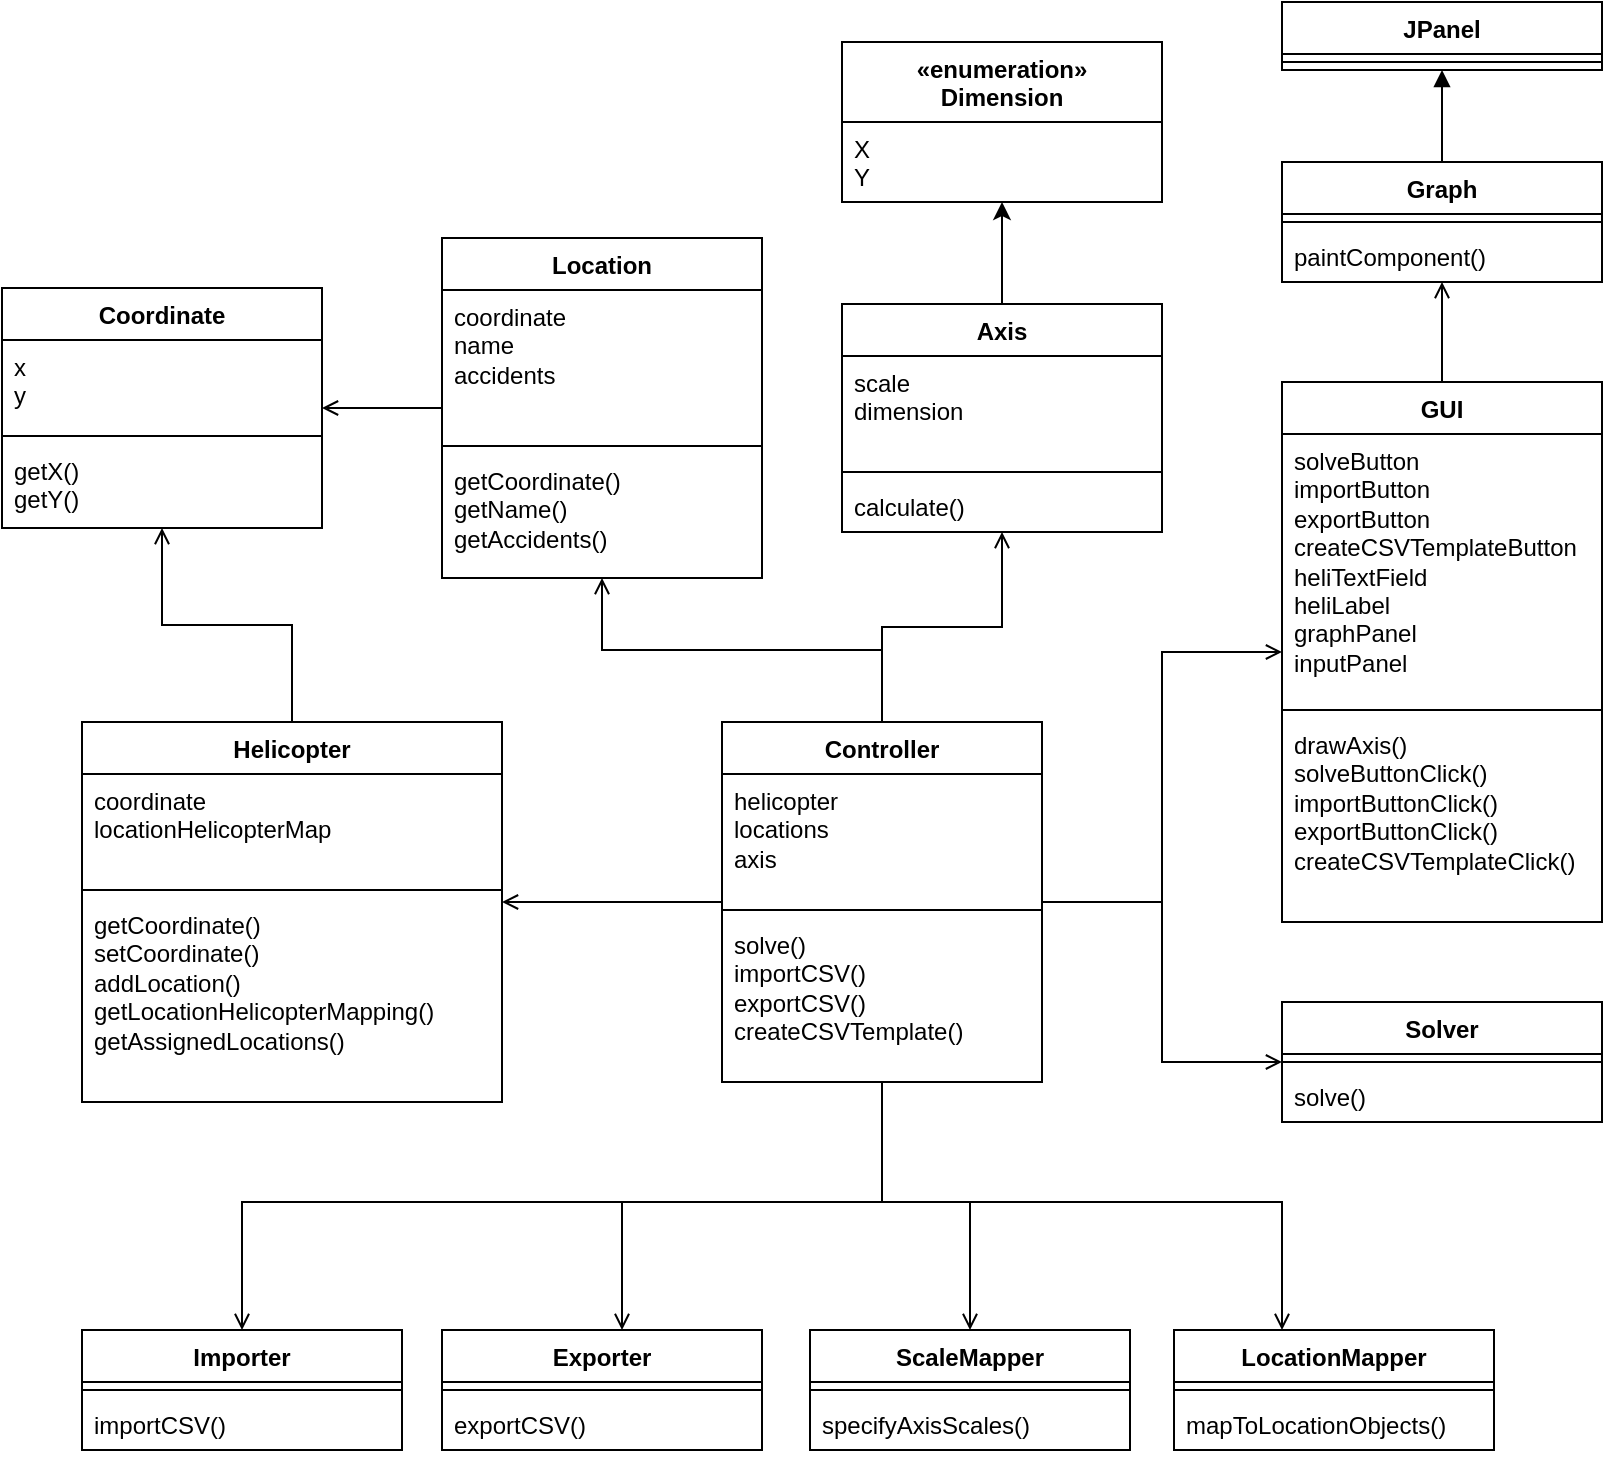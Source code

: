 <mxfile version="23.0.2" type="device">
  <diagram id="C5RBs43oDa-KdzZeNtuy" name="Page-1">
    <mxGraphModel dx="1243" dy="641" grid="1" gridSize="10" guides="1" tooltips="1" connect="1" arrows="1" fold="1" page="1" pageScale="1" pageWidth="827" pageHeight="1169" math="0" shadow="0">
      <root>
        <mxCell id="WIyWlLk6GJQsqaUBKTNV-0" />
        <mxCell id="WIyWlLk6GJQsqaUBKTNV-1" parent="WIyWlLk6GJQsqaUBKTNV-0" />
        <mxCell id="jCvs58Pun3LBgpKlKiIc-9" style="edgeStyle=orthogonalEdgeStyle;rounded=0;orthogonalLoop=1;jettySize=auto;html=1;endArrow=open;endFill=0;" edge="1" parent="WIyWlLk6GJQsqaUBKTNV-1" source="C9QC6dtbuInkQibl6JLa-0" target="jCvs58Pun3LBgpKlKiIc-0">
          <mxGeometry relative="1" as="geometry" />
        </mxCell>
        <mxCell id="C9QC6dtbuInkQibl6JLa-0" value="GUI&lt;br&gt;" style="swimlane;fontStyle=1;align=center;verticalAlign=top;childLayout=stackLayout;horizontal=1;startSize=26;horizontalStack=0;resizeParent=1;resizeParentMax=0;resizeLast=0;collapsible=1;marginBottom=0;whiteSpace=wrap;html=1;" parent="WIyWlLk6GJQsqaUBKTNV-1" vertex="1">
          <mxGeometry x="654" y="250" width="160" height="270" as="geometry" />
        </mxCell>
        <mxCell id="C9QC6dtbuInkQibl6JLa-1" value="solveButton&lt;br&gt;importButton&lt;br&gt;exportButton&lt;br&gt;createCSVTemplateButton&lt;br&gt;heliTextField&lt;br&gt;heliLabel&lt;br&gt;graphPanel&lt;br&gt;inputPanel" style="text;strokeColor=none;fillColor=none;align=left;verticalAlign=top;spacingLeft=4;spacingRight=4;overflow=hidden;rotatable=0;points=[[0,0.5],[1,0.5]];portConstraint=eastwest;whiteSpace=wrap;html=1;" parent="C9QC6dtbuInkQibl6JLa-0" vertex="1">
          <mxGeometry y="26" width="160" height="134" as="geometry" />
        </mxCell>
        <mxCell id="C9QC6dtbuInkQibl6JLa-2" value="" style="line;strokeWidth=1;fillColor=none;align=left;verticalAlign=middle;spacingTop=-1;spacingLeft=3;spacingRight=3;rotatable=0;labelPosition=right;points=[];portConstraint=eastwest;strokeColor=inherit;" parent="C9QC6dtbuInkQibl6JLa-0" vertex="1">
          <mxGeometry y="160" width="160" height="8" as="geometry" />
        </mxCell>
        <mxCell id="C9QC6dtbuInkQibl6JLa-3" value="drawAxis()&lt;br&gt;solveButtonClick()&lt;br&gt;importButtonClick()&lt;br&gt;exportButtonClick()&lt;br&gt;createCSVTemplateClick()" style="text;strokeColor=none;fillColor=none;align=left;verticalAlign=top;spacingLeft=4;spacingRight=4;overflow=hidden;rotatable=0;points=[[0,0.5],[1,0.5]];portConstraint=eastwest;whiteSpace=wrap;html=1;" parent="C9QC6dtbuInkQibl6JLa-0" vertex="1">
          <mxGeometry y="168" width="160" height="102" as="geometry" />
        </mxCell>
        <mxCell id="C9QC6dtbuInkQibl6JLa-4" value="Importer" style="swimlane;fontStyle=1;align=center;verticalAlign=top;childLayout=stackLayout;horizontal=1;startSize=26;horizontalStack=0;resizeParent=1;resizeParentMax=0;resizeLast=0;collapsible=1;marginBottom=0;whiteSpace=wrap;html=1;" parent="WIyWlLk6GJQsqaUBKTNV-1" vertex="1">
          <mxGeometry x="54" y="724" width="160" height="60" as="geometry" />
        </mxCell>
        <mxCell id="C9QC6dtbuInkQibl6JLa-6" value="" style="line;strokeWidth=1;fillColor=none;align=left;verticalAlign=middle;spacingTop=-1;spacingLeft=3;spacingRight=3;rotatable=0;labelPosition=right;points=[];portConstraint=eastwest;strokeColor=inherit;" parent="C9QC6dtbuInkQibl6JLa-4" vertex="1">
          <mxGeometry y="26" width="160" height="8" as="geometry" />
        </mxCell>
        <mxCell id="C9QC6dtbuInkQibl6JLa-7" value="importCSV()" style="text;strokeColor=none;fillColor=none;align=left;verticalAlign=top;spacingLeft=4;spacingRight=4;overflow=hidden;rotatable=0;points=[[0,0.5],[1,0.5]];portConstraint=eastwest;whiteSpace=wrap;html=1;" parent="C9QC6dtbuInkQibl6JLa-4" vertex="1">
          <mxGeometry y="34" width="160" height="26" as="geometry" />
        </mxCell>
        <mxCell id="C9QC6dtbuInkQibl6JLa-8" value="Exporter" style="swimlane;fontStyle=1;align=center;verticalAlign=top;childLayout=stackLayout;horizontal=1;startSize=26;horizontalStack=0;resizeParent=1;resizeParentMax=0;resizeLast=0;collapsible=1;marginBottom=0;whiteSpace=wrap;html=1;" parent="WIyWlLk6GJQsqaUBKTNV-1" vertex="1">
          <mxGeometry x="234" y="724" width="160" height="60" as="geometry" />
        </mxCell>
        <mxCell id="C9QC6dtbuInkQibl6JLa-10" value="" style="line;strokeWidth=1;fillColor=none;align=left;verticalAlign=middle;spacingTop=-1;spacingLeft=3;spacingRight=3;rotatable=0;labelPosition=right;points=[];portConstraint=eastwest;strokeColor=inherit;" parent="C9QC6dtbuInkQibl6JLa-8" vertex="1">
          <mxGeometry y="26" width="160" height="8" as="geometry" />
        </mxCell>
        <mxCell id="C9QC6dtbuInkQibl6JLa-11" value="exportCSV()" style="text;strokeColor=none;fillColor=none;align=left;verticalAlign=top;spacingLeft=4;spacingRight=4;overflow=hidden;rotatable=0;points=[[0,0.5],[1,0.5]];portConstraint=eastwest;whiteSpace=wrap;html=1;" parent="C9QC6dtbuInkQibl6JLa-8" vertex="1">
          <mxGeometry y="34" width="160" height="26" as="geometry" />
        </mxCell>
        <mxCell id="C9QC6dtbuInkQibl6JLa-49" style="edgeStyle=orthogonalEdgeStyle;shape=connector;rounded=0;orthogonalLoop=1;jettySize=auto;html=1;labelBackgroundColor=default;strokeColor=default;align=center;verticalAlign=middle;fontFamily=Helvetica;fontSize=11;fontColor=default;startArrow=none;startFill=0;endArrow=open;endFill=0;" parent="WIyWlLk6GJQsqaUBKTNV-1" source="C9QC6dtbuInkQibl6JLa-12" target="C9QC6dtbuInkQibl6JLa-20" edge="1">
          <mxGeometry relative="1" as="geometry" />
        </mxCell>
        <mxCell id="C9QC6dtbuInkQibl6JLa-12" value="Helicopter" style="swimlane;fontStyle=1;align=center;verticalAlign=top;childLayout=stackLayout;horizontal=1;startSize=26;horizontalStack=0;resizeParent=1;resizeParentMax=0;resizeLast=0;collapsible=1;marginBottom=0;whiteSpace=wrap;html=1;" parent="WIyWlLk6GJQsqaUBKTNV-1" vertex="1">
          <mxGeometry x="54" y="420" width="210" height="190" as="geometry" />
        </mxCell>
        <mxCell id="C9QC6dtbuInkQibl6JLa-13" value="coordinate&lt;br&gt;locationHelicopterMap" style="text;strokeColor=none;fillColor=none;align=left;verticalAlign=top;spacingLeft=4;spacingRight=4;overflow=hidden;rotatable=0;points=[[0,0.5],[1,0.5]];portConstraint=eastwest;whiteSpace=wrap;html=1;" parent="C9QC6dtbuInkQibl6JLa-12" vertex="1">
          <mxGeometry y="26" width="210" height="54" as="geometry" />
        </mxCell>
        <mxCell id="C9QC6dtbuInkQibl6JLa-14" value="" style="line;strokeWidth=1;fillColor=none;align=left;verticalAlign=middle;spacingTop=-1;spacingLeft=3;spacingRight=3;rotatable=0;labelPosition=right;points=[];portConstraint=eastwest;strokeColor=inherit;" parent="C9QC6dtbuInkQibl6JLa-12" vertex="1">
          <mxGeometry y="80" width="210" height="8" as="geometry" />
        </mxCell>
        <mxCell id="C9QC6dtbuInkQibl6JLa-15" value="getCoordinate()&lt;br&gt;setCoordinate()&lt;br&gt;addLocation()&lt;br&gt;getLocationHelicopterMapping()&lt;br&gt;getAssignedLocations()" style="text;strokeColor=none;fillColor=none;align=left;verticalAlign=top;spacingLeft=4;spacingRight=4;overflow=hidden;rotatable=0;points=[[0,0.5],[1,0.5]];portConstraint=eastwest;whiteSpace=wrap;html=1;" parent="C9QC6dtbuInkQibl6JLa-12" vertex="1">
          <mxGeometry y="88" width="210" height="102" as="geometry" />
        </mxCell>
        <mxCell id="C9QC6dtbuInkQibl6JLa-48" style="edgeStyle=orthogonalEdgeStyle;shape=connector;rounded=0;orthogonalLoop=1;jettySize=auto;html=1;labelBackgroundColor=default;strokeColor=default;align=center;verticalAlign=middle;fontFamily=Helvetica;fontSize=11;fontColor=default;startArrow=none;startFill=0;endArrow=open;endFill=0;" parent="WIyWlLk6GJQsqaUBKTNV-1" source="C9QC6dtbuInkQibl6JLa-16" target="C9QC6dtbuInkQibl6JLa-20" edge="1">
          <mxGeometry relative="1" as="geometry" />
        </mxCell>
        <mxCell id="C9QC6dtbuInkQibl6JLa-16" value="Location" style="swimlane;fontStyle=1;align=center;verticalAlign=top;childLayout=stackLayout;horizontal=1;startSize=26;horizontalStack=0;resizeParent=1;resizeParentMax=0;resizeLast=0;collapsible=1;marginBottom=0;whiteSpace=wrap;html=1;" parent="WIyWlLk6GJQsqaUBKTNV-1" vertex="1">
          <mxGeometry x="234" y="178" width="160" height="170" as="geometry" />
        </mxCell>
        <mxCell id="C9QC6dtbuInkQibl6JLa-17" value="coordinate&amp;nbsp;&lt;br&gt;name&lt;br&gt;accidents" style="text;strokeColor=none;fillColor=none;align=left;verticalAlign=top;spacingLeft=4;spacingRight=4;overflow=hidden;rotatable=0;points=[[0,0.5],[1,0.5]];portConstraint=eastwest;whiteSpace=wrap;html=1;" parent="C9QC6dtbuInkQibl6JLa-16" vertex="1">
          <mxGeometry y="26" width="160" height="74" as="geometry" />
        </mxCell>
        <mxCell id="C9QC6dtbuInkQibl6JLa-18" value="" style="line;strokeWidth=1;fillColor=none;align=left;verticalAlign=middle;spacingTop=-1;spacingLeft=3;spacingRight=3;rotatable=0;labelPosition=right;points=[];portConstraint=eastwest;strokeColor=inherit;" parent="C9QC6dtbuInkQibl6JLa-16" vertex="1">
          <mxGeometry y="100" width="160" height="8" as="geometry" />
        </mxCell>
        <mxCell id="C9QC6dtbuInkQibl6JLa-19" value="getCoordinate()&lt;br&gt;getName()&lt;br&gt;getAccidents()" style="text;strokeColor=none;fillColor=none;align=left;verticalAlign=top;spacingLeft=4;spacingRight=4;overflow=hidden;rotatable=0;points=[[0,0.5],[1,0.5]];portConstraint=eastwest;whiteSpace=wrap;html=1;" parent="C9QC6dtbuInkQibl6JLa-16" vertex="1">
          <mxGeometry y="108" width="160" height="62" as="geometry" />
        </mxCell>
        <mxCell id="jCvs58Pun3LBgpKlKiIc-15" style="edgeStyle=orthogonalEdgeStyle;rounded=0;orthogonalLoop=1;jettySize=auto;html=1;" edge="1" parent="WIyWlLk6GJQsqaUBKTNV-1" source="C9QC6dtbuInkQibl6JLa-24" target="jCvs58Pun3LBgpKlKiIc-10">
          <mxGeometry relative="1" as="geometry" />
        </mxCell>
        <mxCell id="C9QC6dtbuInkQibl6JLa-24" value="Axis" style="swimlane;fontStyle=1;align=center;verticalAlign=top;childLayout=stackLayout;horizontal=1;startSize=26;horizontalStack=0;resizeParent=1;resizeParentMax=0;resizeLast=0;collapsible=1;marginBottom=0;whiteSpace=wrap;html=1;" parent="WIyWlLk6GJQsqaUBKTNV-1" vertex="1">
          <mxGeometry x="434" y="211" width="160" height="114" as="geometry" />
        </mxCell>
        <mxCell id="C9QC6dtbuInkQibl6JLa-25" value="scale&lt;br&gt;dimension" style="text;strokeColor=none;fillColor=none;align=left;verticalAlign=top;spacingLeft=4;spacingRight=4;overflow=hidden;rotatable=0;points=[[0,0.5],[1,0.5]];portConstraint=eastwest;whiteSpace=wrap;html=1;" parent="C9QC6dtbuInkQibl6JLa-24" vertex="1">
          <mxGeometry y="26" width="160" height="54" as="geometry" />
        </mxCell>
        <mxCell id="C9QC6dtbuInkQibl6JLa-26" value="" style="line;strokeWidth=1;fillColor=none;align=left;verticalAlign=middle;spacingTop=-1;spacingLeft=3;spacingRight=3;rotatable=0;labelPosition=right;points=[];portConstraint=eastwest;strokeColor=inherit;" parent="C9QC6dtbuInkQibl6JLa-24" vertex="1">
          <mxGeometry y="80" width="160" height="8" as="geometry" />
        </mxCell>
        <mxCell id="C9QC6dtbuInkQibl6JLa-27" value="calculate()" style="text;strokeColor=none;fillColor=none;align=left;verticalAlign=top;spacingLeft=4;spacingRight=4;overflow=hidden;rotatable=0;points=[[0,0.5],[1,0.5]];portConstraint=eastwest;whiteSpace=wrap;html=1;" parent="C9QC6dtbuInkQibl6JLa-24" vertex="1">
          <mxGeometry y="88" width="160" height="26" as="geometry" />
        </mxCell>
        <mxCell id="C9QC6dtbuInkQibl6JLa-28" value="LocationMapper" style="swimlane;fontStyle=1;align=center;verticalAlign=top;childLayout=stackLayout;horizontal=1;startSize=26;horizontalStack=0;resizeParent=1;resizeParentMax=0;resizeLast=0;collapsible=1;marginBottom=0;whiteSpace=wrap;html=1;" parent="WIyWlLk6GJQsqaUBKTNV-1" vertex="1">
          <mxGeometry x="600" y="724" width="160" height="60" as="geometry" />
        </mxCell>
        <mxCell id="C9QC6dtbuInkQibl6JLa-30" value="" style="line;strokeWidth=1;fillColor=none;align=left;verticalAlign=middle;spacingTop=-1;spacingLeft=3;spacingRight=3;rotatable=0;labelPosition=right;points=[];portConstraint=eastwest;strokeColor=inherit;" parent="C9QC6dtbuInkQibl6JLa-28" vertex="1">
          <mxGeometry y="26" width="160" height="8" as="geometry" />
        </mxCell>
        <mxCell id="C9QC6dtbuInkQibl6JLa-31" value="mapToLocationObjects()" style="text;strokeColor=none;fillColor=none;align=left;verticalAlign=top;spacingLeft=4;spacingRight=4;overflow=hidden;rotatable=0;points=[[0,0.5],[1,0.5]];portConstraint=eastwest;whiteSpace=wrap;html=1;" parent="C9QC6dtbuInkQibl6JLa-28" vertex="1">
          <mxGeometry y="34" width="160" height="26" as="geometry" />
        </mxCell>
        <mxCell id="C9QC6dtbuInkQibl6JLa-32" value="ScaleMapper" style="swimlane;fontStyle=1;align=center;verticalAlign=top;childLayout=stackLayout;horizontal=1;startSize=26;horizontalStack=0;resizeParent=1;resizeParentMax=0;resizeLast=0;collapsible=1;marginBottom=0;whiteSpace=wrap;html=1;" parent="WIyWlLk6GJQsqaUBKTNV-1" vertex="1">
          <mxGeometry x="418" y="724" width="160" height="60" as="geometry" />
        </mxCell>
        <mxCell id="C9QC6dtbuInkQibl6JLa-34" value="" style="line;strokeWidth=1;fillColor=none;align=left;verticalAlign=middle;spacingTop=-1;spacingLeft=3;spacingRight=3;rotatable=0;labelPosition=right;points=[];portConstraint=eastwest;strokeColor=inherit;" parent="C9QC6dtbuInkQibl6JLa-32" vertex="1">
          <mxGeometry y="26" width="160" height="8" as="geometry" />
        </mxCell>
        <mxCell id="C9QC6dtbuInkQibl6JLa-35" value="specifyAxisScales()" style="text;strokeColor=none;fillColor=none;align=left;verticalAlign=top;spacingLeft=4;spacingRight=4;overflow=hidden;rotatable=0;points=[[0,0.5],[1,0.5]];portConstraint=eastwest;whiteSpace=wrap;html=1;" parent="C9QC6dtbuInkQibl6JLa-32" vertex="1">
          <mxGeometry y="34" width="160" height="26" as="geometry" />
        </mxCell>
        <mxCell id="C9QC6dtbuInkQibl6JLa-36" value="Solver" style="swimlane;fontStyle=1;align=center;verticalAlign=top;childLayout=stackLayout;horizontal=1;startSize=26;horizontalStack=0;resizeParent=1;resizeParentMax=0;resizeLast=0;collapsible=1;marginBottom=0;whiteSpace=wrap;html=1;" parent="WIyWlLk6GJQsqaUBKTNV-1" vertex="1">
          <mxGeometry x="654" y="560" width="160" height="60" as="geometry" />
        </mxCell>
        <mxCell id="C9QC6dtbuInkQibl6JLa-38" value="" style="line;strokeWidth=1;fillColor=none;align=left;verticalAlign=middle;spacingTop=-1;spacingLeft=3;spacingRight=3;rotatable=0;labelPosition=right;points=[];portConstraint=eastwest;strokeColor=inherit;" parent="C9QC6dtbuInkQibl6JLa-36" vertex="1">
          <mxGeometry y="26" width="160" height="8" as="geometry" />
        </mxCell>
        <mxCell id="C9QC6dtbuInkQibl6JLa-39" value="solve()" style="text;strokeColor=none;fillColor=none;align=left;verticalAlign=top;spacingLeft=4;spacingRight=4;overflow=hidden;rotatable=0;points=[[0,0.5],[1,0.5]];portConstraint=eastwest;whiteSpace=wrap;html=1;" parent="C9QC6dtbuInkQibl6JLa-36" vertex="1">
          <mxGeometry y="34" width="160" height="26" as="geometry" />
        </mxCell>
        <mxCell id="C9QC6dtbuInkQibl6JLa-45" style="edgeStyle=orthogonalEdgeStyle;shape=connector;rounded=0;orthogonalLoop=1;jettySize=auto;html=1;labelBackgroundColor=default;strokeColor=default;align=center;verticalAlign=middle;fontFamily=Helvetica;fontSize=11;fontColor=default;startArrow=none;startFill=0;endArrow=open;endFill=0;" parent="WIyWlLk6GJQsqaUBKTNV-1" source="C9QC6dtbuInkQibl6JLa-40" target="C9QC6dtbuInkQibl6JLa-0" edge="1">
          <mxGeometry relative="1" as="geometry" />
        </mxCell>
        <mxCell id="C9QC6dtbuInkQibl6JLa-46" style="edgeStyle=orthogonalEdgeStyle;shape=connector;rounded=0;orthogonalLoop=1;jettySize=auto;html=1;labelBackgroundColor=default;strokeColor=default;align=center;verticalAlign=middle;fontFamily=Helvetica;fontSize=11;fontColor=default;startArrow=none;startFill=0;endArrow=open;endFill=0;" parent="WIyWlLk6GJQsqaUBKTNV-1" source="C9QC6dtbuInkQibl6JLa-40" target="C9QC6dtbuInkQibl6JLa-12" edge="1">
          <mxGeometry relative="1" as="geometry">
            <Array as="points">
              <mxPoint x="264" y="510" />
              <mxPoint x="264" y="510" />
            </Array>
          </mxGeometry>
        </mxCell>
        <mxCell id="C9QC6dtbuInkQibl6JLa-47" style="edgeStyle=orthogonalEdgeStyle;shape=connector;rounded=0;orthogonalLoop=1;jettySize=auto;html=1;labelBackgroundColor=default;strokeColor=default;align=center;verticalAlign=middle;fontFamily=Helvetica;fontSize=11;fontColor=default;startArrow=none;startFill=0;endArrow=open;endFill=0;" parent="WIyWlLk6GJQsqaUBKTNV-1" source="C9QC6dtbuInkQibl6JLa-40" target="C9QC6dtbuInkQibl6JLa-16" edge="1">
          <mxGeometry relative="1" as="geometry">
            <Array as="points" />
          </mxGeometry>
        </mxCell>
        <mxCell id="C9QC6dtbuInkQibl6JLa-51" style="edgeStyle=orthogonalEdgeStyle;shape=connector;rounded=0;orthogonalLoop=1;jettySize=auto;html=1;labelBackgroundColor=default;strokeColor=default;align=center;verticalAlign=middle;fontFamily=Helvetica;fontSize=11;fontColor=default;startArrow=none;startFill=0;endArrow=open;endFill=0;" parent="WIyWlLk6GJQsqaUBKTNV-1" source="C9QC6dtbuInkQibl6JLa-40" target="C9QC6dtbuInkQibl6JLa-24" edge="1">
          <mxGeometry relative="1" as="geometry" />
        </mxCell>
        <mxCell id="C9QC6dtbuInkQibl6JLa-52" style="edgeStyle=orthogonalEdgeStyle;shape=connector;rounded=0;orthogonalLoop=1;jettySize=auto;html=1;labelBackgroundColor=default;strokeColor=default;align=center;verticalAlign=middle;fontFamily=Helvetica;fontSize=11;fontColor=default;startArrow=none;startFill=0;endArrow=open;endFill=0;" parent="WIyWlLk6GJQsqaUBKTNV-1" source="C9QC6dtbuInkQibl6JLa-40" target="C9QC6dtbuInkQibl6JLa-4" edge="1">
          <mxGeometry relative="1" as="geometry">
            <Array as="points">
              <mxPoint x="454" y="660" />
              <mxPoint x="134" y="660" />
            </Array>
          </mxGeometry>
        </mxCell>
        <mxCell id="C9QC6dtbuInkQibl6JLa-53" style="edgeStyle=orthogonalEdgeStyle;shape=connector;rounded=0;orthogonalLoop=1;jettySize=auto;html=1;labelBackgroundColor=default;strokeColor=default;align=center;verticalAlign=middle;fontFamily=Helvetica;fontSize=11;fontColor=default;startArrow=none;startFill=0;endArrow=open;endFill=0;" parent="WIyWlLk6GJQsqaUBKTNV-1" source="C9QC6dtbuInkQibl6JLa-40" target="C9QC6dtbuInkQibl6JLa-8" edge="1">
          <mxGeometry relative="1" as="geometry">
            <Array as="points">
              <mxPoint x="454" y="660" />
              <mxPoint x="324" y="660" />
            </Array>
          </mxGeometry>
        </mxCell>
        <mxCell id="C9QC6dtbuInkQibl6JLa-54" style="edgeStyle=orthogonalEdgeStyle;shape=connector;rounded=0;orthogonalLoop=1;jettySize=auto;html=1;labelBackgroundColor=default;strokeColor=default;align=center;verticalAlign=middle;fontFamily=Helvetica;fontSize=11;fontColor=default;startArrow=none;startFill=0;endArrow=open;endFill=0;" parent="WIyWlLk6GJQsqaUBKTNV-1" source="C9QC6dtbuInkQibl6JLa-40" target="C9QC6dtbuInkQibl6JLa-28" edge="1">
          <mxGeometry relative="1" as="geometry">
            <Array as="points">
              <mxPoint x="454" y="660" />
              <mxPoint x="654" y="660" />
            </Array>
          </mxGeometry>
        </mxCell>
        <mxCell id="C9QC6dtbuInkQibl6JLa-55" style="edgeStyle=orthogonalEdgeStyle;shape=connector;rounded=0;orthogonalLoop=1;jettySize=auto;html=1;labelBackgroundColor=default;strokeColor=default;align=center;verticalAlign=middle;fontFamily=Helvetica;fontSize=11;fontColor=default;startArrow=none;startFill=0;endArrow=open;endFill=0;" parent="WIyWlLk6GJQsqaUBKTNV-1" source="C9QC6dtbuInkQibl6JLa-40" target="C9QC6dtbuInkQibl6JLa-32" edge="1">
          <mxGeometry relative="1" as="geometry">
            <Array as="points">
              <mxPoint x="454" y="660" />
              <mxPoint x="498" y="660" />
            </Array>
          </mxGeometry>
        </mxCell>
        <mxCell id="C9QC6dtbuInkQibl6JLa-40" value="Controller" style="swimlane;fontStyle=1;align=center;verticalAlign=top;childLayout=stackLayout;horizontal=1;startSize=26;horizontalStack=0;resizeParent=1;resizeParentMax=0;resizeLast=0;collapsible=1;marginBottom=0;whiteSpace=wrap;html=1;" parent="WIyWlLk6GJQsqaUBKTNV-1" vertex="1">
          <mxGeometry x="374" y="420" width="160" height="180" as="geometry" />
        </mxCell>
        <mxCell id="C9QC6dtbuInkQibl6JLa-41" value="helicopter&lt;br&gt;locations&lt;br&gt;axis" style="text;strokeColor=none;fillColor=none;align=left;verticalAlign=top;spacingLeft=4;spacingRight=4;overflow=hidden;rotatable=0;points=[[0,0.5],[1,0.5]];portConstraint=eastwest;whiteSpace=wrap;html=1;" parent="C9QC6dtbuInkQibl6JLa-40" vertex="1">
          <mxGeometry y="26" width="160" height="64" as="geometry" />
        </mxCell>
        <mxCell id="C9QC6dtbuInkQibl6JLa-42" value="" style="line;strokeWidth=1;fillColor=none;align=left;verticalAlign=middle;spacingTop=-1;spacingLeft=3;spacingRight=3;rotatable=0;labelPosition=right;points=[];portConstraint=eastwest;strokeColor=inherit;" parent="C9QC6dtbuInkQibl6JLa-40" vertex="1">
          <mxGeometry y="90" width="160" height="8" as="geometry" />
        </mxCell>
        <mxCell id="C9QC6dtbuInkQibl6JLa-43" value="solve()&lt;br&gt;importCSV()&lt;br&gt;exportCSV()&lt;br&gt;createCSVTemplate()" style="text;strokeColor=none;fillColor=none;align=left;verticalAlign=top;spacingLeft=4;spacingRight=4;overflow=hidden;rotatable=0;points=[[0,0.5],[1,0.5]];portConstraint=eastwest;whiteSpace=wrap;html=1;" parent="C9QC6dtbuInkQibl6JLa-40" vertex="1">
          <mxGeometry y="98" width="160" height="82" as="geometry" />
        </mxCell>
        <mxCell id="C9QC6dtbuInkQibl6JLa-44" style="edgeStyle=orthogonalEdgeStyle;rounded=0;orthogonalLoop=1;jettySize=auto;html=1;endArrow=none;endFill=0;startArrow=open;startFill=0;" parent="WIyWlLk6GJQsqaUBKTNV-1" source="C9QC6dtbuInkQibl6JLa-36" target="C9QC6dtbuInkQibl6JLa-40" edge="1">
          <mxGeometry relative="1" as="geometry">
            <mxPoint x="654.0" y="579" as="sourcePoint" />
          </mxGeometry>
        </mxCell>
        <mxCell id="C9QC6dtbuInkQibl6JLa-20" value="Coordinate" style="swimlane;fontStyle=1;align=center;verticalAlign=top;childLayout=stackLayout;horizontal=1;startSize=26;horizontalStack=0;resizeParent=1;resizeParentMax=0;resizeLast=0;collapsible=1;marginBottom=0;whiteSpace=wrap;html=1;" parent="WIyWlLk6GJQsqaUBKTNV-1" vertex="1">
          <mxGeometry x="14" y="203" width="160" height="120" as="geometry" />
        </mxCell>
        <mxCell id="C9QC6dtbuInkQibl6JLa-21" value="x&lt;br&gt;y" style="text;strokeColor=none;fillColor=none;align=left;verticalAlign=top;spacingLeft=4;spacingRight=4;overflow=hidden;rotatable=0;points=[[0,0.5],[1,0.5]];portConstraint=eastwest;whiteSpace=wrap;html=1;" parent="C9QC6dtbuInkQibl6JLa-20" vertex="1">
          <mxGeometry y="26" width="160" height="44" as="geometry" />
        </mxCell>
        <mxCell id="C9QC6dtbuInkQibl6JLa-22" value="" style="line;strokeWidth=1;fillColor=none;align=left;verticalAlign=middle;spacingTop=-1;spacingLeft=3;spacingRight=3;rotatable=0;labelPosition=right;points=[];portConstraint=eastwest;strokeColor=inherit;" parent="C9QC6dtbuInkQibl6JLa-20" vertex="1">
          <mxGeometry y="70" width="160" height="8" as="geometry" />
        </mxCell>
        <mxCell id="C9QC6dtbuInkQibl6JLa-23" value="getX()&lt;br&gt;getY()" style="text;strokeColor=none;fillColor=none;align=left;verticalAlign=top;spacingLeft=4;spacingRight=4;overflow=hidden;rotatable=0;points=[[0,0.5],[1,0.5]];portConstraint=eastwest;whiteSpace=wrap;html=1;" parent="C9QC6dtbuInkQibl6JLa-20" vertex="1">
          <mxGeometry y="78" width="160" height="42" as="geometry" />
        </mxCell>
        <mxCell id="jCvs58Pun3LBgpKlKiIc-8" style="edgeStyle=orthogonalEdgeStyle;rounded=0;orthogonalLoop=1;jettySize=auto;html=1;endArrow=block;endFill=1;" edge="1" parent="WIyWlLk6GJQsqaUBKTNV-1" source="jCvs58Pun3LBgpKlKiIc-0" target="jCvs58Pun3LBgpKlKiIc-4">
          <mxGeometry relative="1" as="geometry" />
        </mxCell>
        <mxCell id="jCvs58Pun3LBgpKlKiIc-0" value="Graph&lt;br&gt;" style="swimlane;fontStyle=1;align=center;verticalAlign=top;childLayout=stackLayout;horizontal=1;startSize=26;horizontalStack=0;resizeParent=1;resizeParentMax=0;resizeLast=0;collapsible=1;marginBottom=0;whiteSpace=wrap;html=1;" vertex="1" parent="WIyWlLk6GJQsqaUBKTNV-1">
          <mxGeometry x="654" y="140" width="160" height="60" as="geometry" />
        </mxCell>
        <mxCell id="jCvs58Pun3LBgpKlKiIc-2" value="" style="line;strokeWidth=1;fillColor=none;align=left;verticalAlign=middle;spacingTop=-1;spacingLeft=3;spacingRight=3;rotatable=0;labelPosition=right;points=[];portConstraint=eastwest;strokeColor=inherit;" vertex="1" parent="jCvs58Pun3LBgpKlKiIc-0">
          <mxGeometry y="26" width="160" height="8" as="geometry" />
        </mxCell>
        <mxCell id="jCvs58Pun3LBgpKlKiIc-3" value="paintComponent()" style="text;strokeColor=none;fillColor=none;align=left;verticalAlign=top;spacingLeft=4;spacingRight=4;overflow=hidden;rotatable=0;points=[[0,0.5],[1,0.5]];portConstraint=eastwest;whiteSpace=wrap;html=1;" vertex="1" parent="jCvs58Pun3LBgpKlKiIc-0">
          <mxGeometry y="34" width="160" height="26" as="geometry" />
        </mxCell>
        <mxCell id="jCvs58Pun3LBgpKlKiIc-4" value="JPanel" style="swimlane;fontStyle=1;align=center;verticalAlign=top;childLayout=stackLayout;horizontal=1;startSize=26;horizontalStack=0;resizeParent=1;resizeParentMax=0;resizeLast=0;collapsible=1;marginBottom=0;whiteSpace=wrap;html=1;" vertex="1" parent="WIyWlLk6GJQsqaUBKTNV-1">
          <mxGeometry x="654" y="60" width="160" height="34" as="geometry" />
        </mxCell>
        <mxCell id="jCvs58Pun3LBgpKlKiIc-6" value="" style="line;strokeWidth=1;fillColor=none;align=left;verticalAlign=middle;spacingTop=-1;spacingLeft=3;spacingRight=3;rotatable=0;labelPosition=right;points=[];portConstraint=eastwest;strokeColor=inherit;" vertex="1" parent="jCvs58Pun3LBgpKlKiIc-4">
          <mxGeometry y="26" width="160" height="8" as="geometry" />
        </mxCell>
        <mxCell id="jCvs58Pun3LBgpKlKiIc-10" value="«enumeration»&lt;br&gt;Dimension" style="swimlane;fontStyle=1;align=center;verticalAlign=top;childLayout=stackLayout;horizontal=1;startSize=40;horizontalStack=0;resizeParent=1;resizeParentMax=0;resizeLast=0;collapsible=1;marginBottom=0;whiteSpace=wrap;html=1;" vertex="1" parent="WIyWlLk6GJQsqaUBKTNV-1">
          <mxGeometry x="434" y="80" width="160" height="80" as="geometry" />
        </mxCell>
        <mxCell id="jCvs58Pun3LBgpKlKiIc-11" value="X&lt;br&gt;Y" style="text;strokeColor=none;fillColor=none;align=left;verticalAlign=top;spacingLeft=4;spacingRight=4;overflow=hidden;rotatable=0;points=[[0,0.5],[1,0.5]];portConstraint=eastwest;whiteSpace=wrap;html=1;" vertex="1" parent="jCvs58Pun3LBgpKlKiIc-10">
          <mxGeometry y="40" width="160" height="40" as="geometry" />
        </mxCell>
      </root>
    </mxGraphModel>
  </diagram>
</mxfile>
